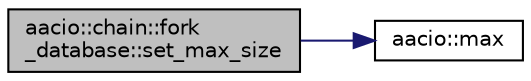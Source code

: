 digraph "aacio::chain::fork_database::set_max_size"
{
  edge [fontname="Helvetica",fontsize="10",labelfontname="Helvetica",labelfontsize="10"];
  node [fontname="Helvetica",fontsize="10",shape=record];
  rankdir="LR";
  Node8 [label="aacio::chain::fork\l_database::set_max_size",height=0.2,width=0.4,color="black", fillcolor="grey75", style="filled", fontcolor="black"];
  Node8 -> Node9 [color="midnightblue",fontsize="10",style="solid",fontname="Helvetica"];
  Node9 [label="aacio::max",height=0.2,width=0.4,color="black", fillcolor="white", style="filled",URL="$group__mathcppapi.html#ga1cdad1dcbc2a3d9e6c440342c9bf5769",tooltip="Define similar to std::max() "];
}
